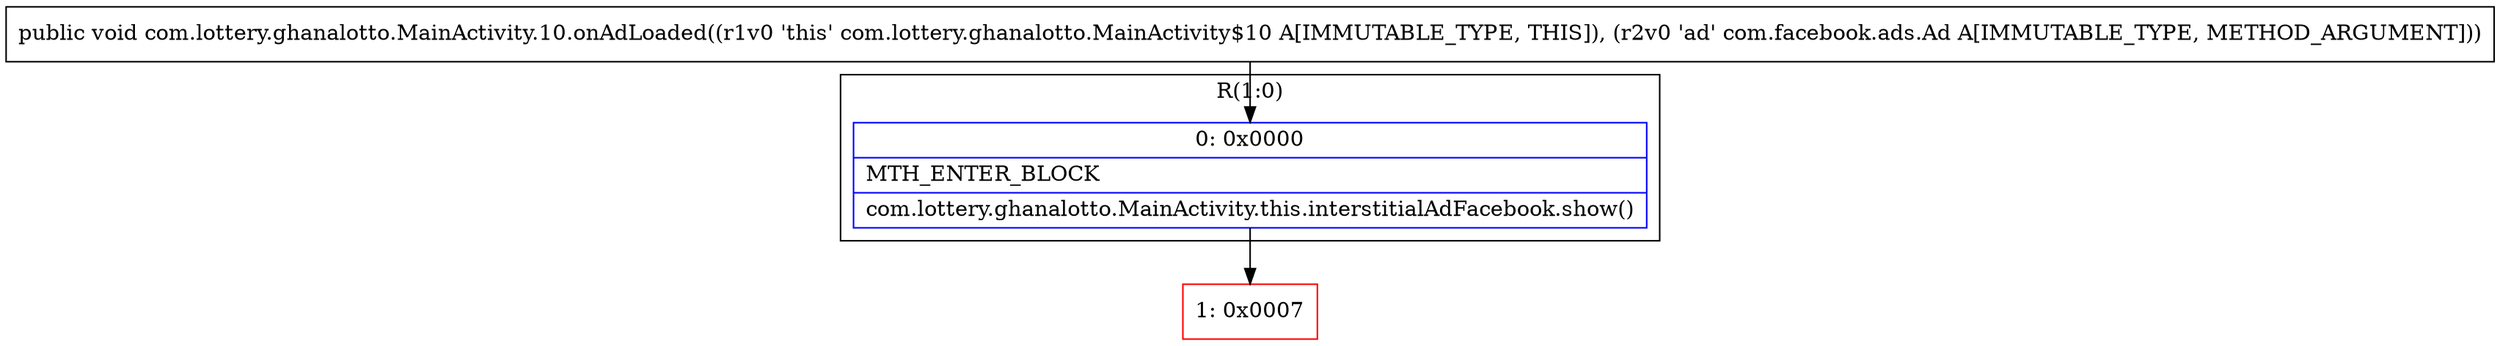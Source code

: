 digraph "CFG forcom.lottery.ghanalotto.MainActivity.10.onAdLoaded(Lcom\/facebook\/ads\/Ad;)V" {
subgraph cluster_Region_170924284 {
label = "R(1:0)";
node [shape=record,color=blue];
Node_0 [shape=record,label="{0\:\ 0x0000|MTH_ENTER_BLOCK\l|com.lottery.ghanalotto.MainActivity.this.interstitialAdFacebook.show()\l}"];
}
Node_1 [shape=record,color=red,label="{1\:\ 0x0007}"];
MethodNode[shape=record,label="{public void com.lottery.ghanalotto.MainActivity.10.onAdLoaded((r1v0 'this' com.lottery.ghanalotto.MainActivity$10 A[IMMUTABLE_TYPE, THIS]), (r2v0 'ad' com.facebook.ads.Ad A[IMMUTABLE_TYPE, METHOD_ARGUMENT])) }"];
MethodNode -> Node_0;
Node_0 -> Node_1;
}

